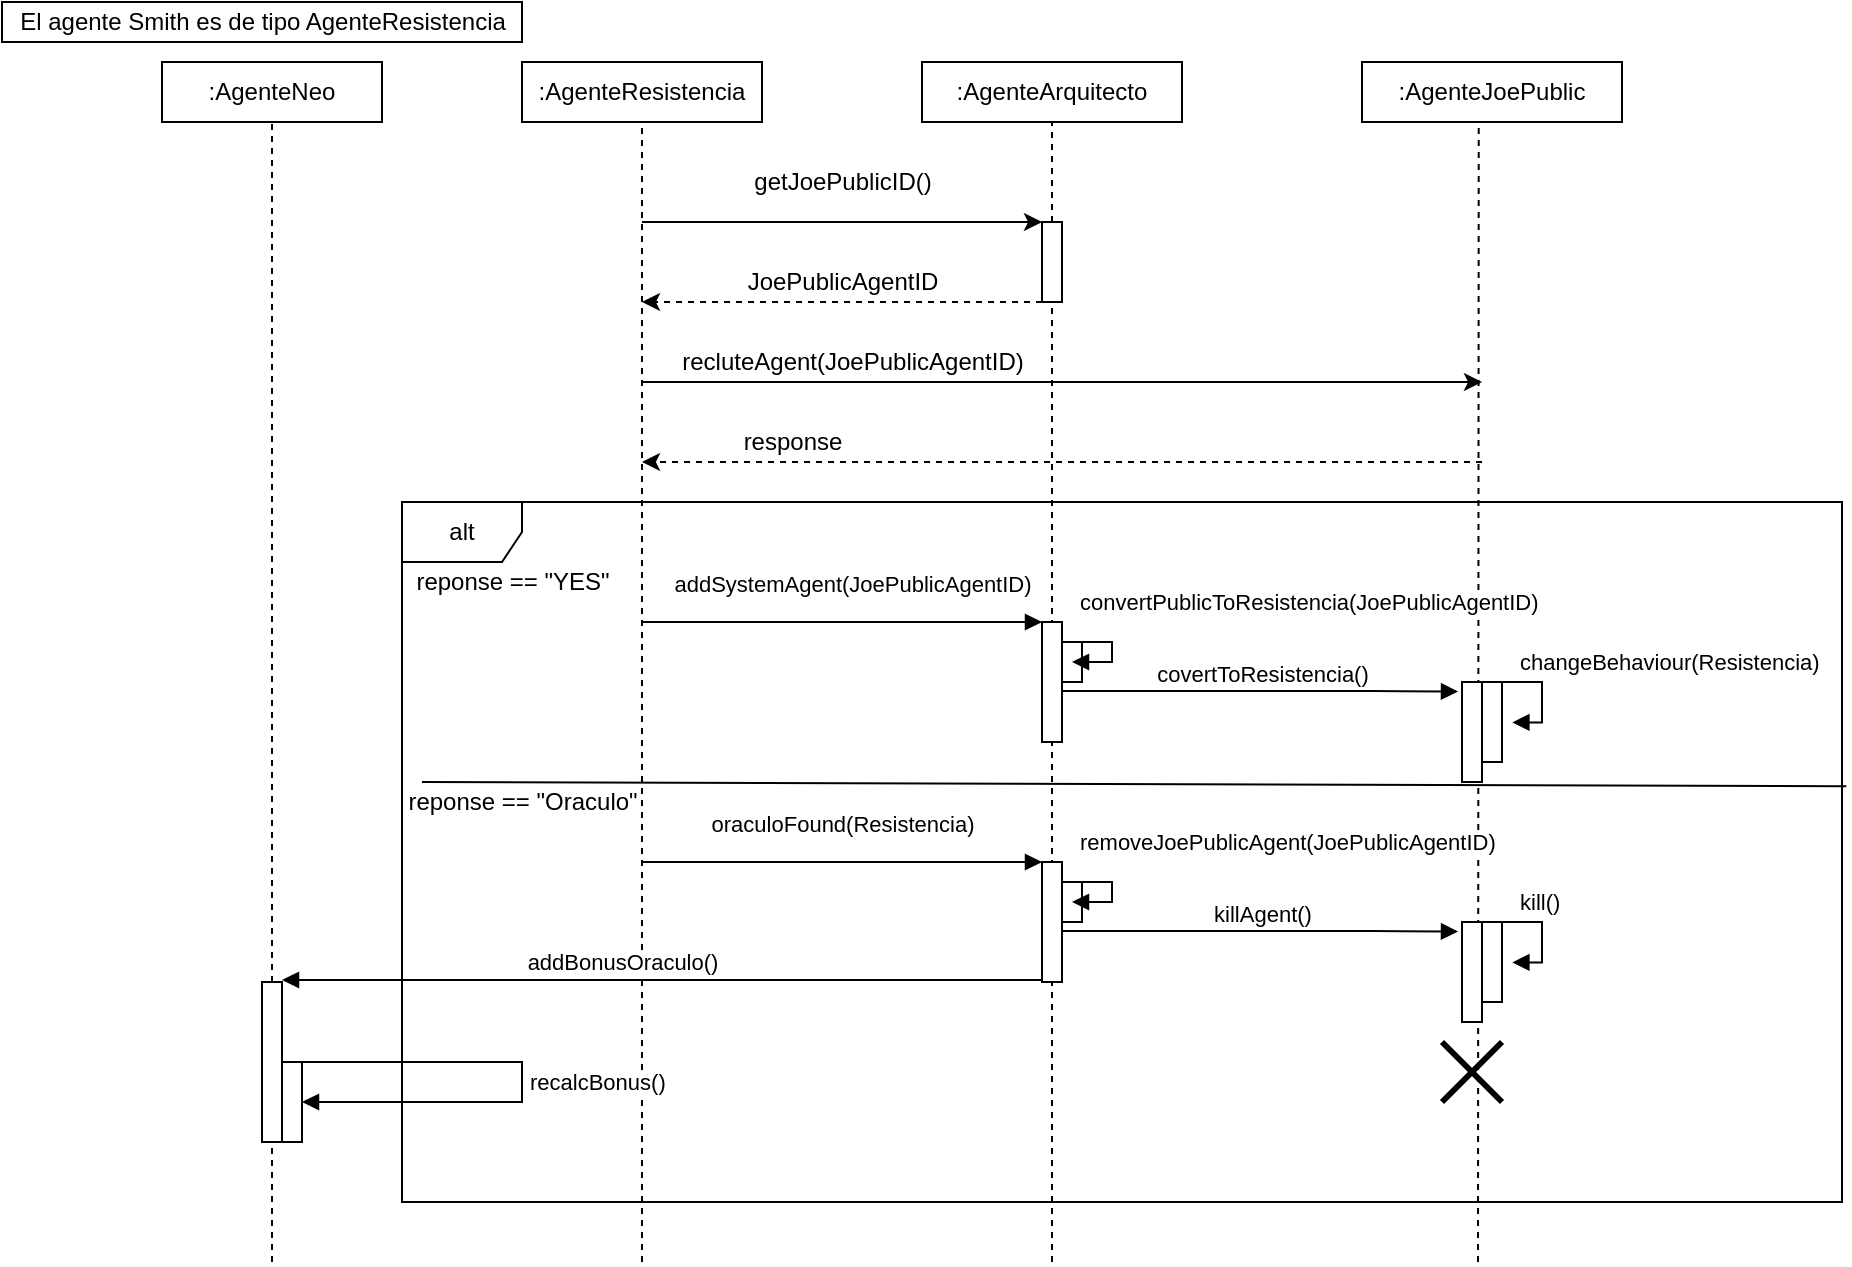 <mxfile version="13.9.7" type="device"><diagram id="IBgfUpiYBJGpcYCe4CFy" name="Page-1"><mxGraphModel dx="1865" dy="491" grid="1" gridSize="10" guides="1" tooltips="1" connect="1" arrows="1" fold="1" page="1" pageScale="1" pageWidth="827" pageHeight="1169" math="0" shadow="0"><root><mxCell id="0"/><mxCell id="1" parent="0"/><mxCell id="OIAGBFb6oSbL83mlXiJq-1" value=":AgenteNeo" style="rounded=0;whiteSpace=wrap;html=1;" vertex="1" parent="1"><mxGeometry x="50" y="40" width="110" height="30" as="geometry"/></mxCell><mxCell id="OIAGBFb6oSbL83mlXiJq-2" value=":AgenteArquitecto" style="rounded=0;whiteSpace=wrap;html=1;" vertex="1" parent="1"><mxGeometry x="430" y="40" width="130" height="30" as="geometry"/></mxCell><mxCell id="OIAGBFb6oSbL83mlXiJq-3" value=":AgenteJoePublic" style="rounded=0;whiteSpace=wrap;html=1;" vertex="1" parent="1"><mxGeometry x="650" y="40" width="130" height="30" as="geometry"/></mxCell><mxCell id="OIAGBFb6oSbL83mlXiJq-5" value="" style="endArrow=none;dashed=1;html=1;entryX=0.5;entryY=1;entryDx=0;entryDy=0;" edge="1" parent="1" source="OIAGBFb6oSbL83mlXiJq-67" target="OIAGBFb6oSbL83mlXiJq-1"><mxGeometry width="50" height="50" relative="1" as="geometry"><mxPoint x="105" y="830" as="sourcePoint"/><mxPoint x="440" y="260" as="targetPoint"/></mxGeometry></mxCell><mxCell id="OIAGBFb6oSbL83mlXiJq-6" value=":AgenteResistencia" style="whiteSpace=wrap;html=1;" vertex="1" parent="1"><mxGeometry x="230" y="40" width="120" height="30" as="geometry"/></mxCell><mxCell id="OIAGBFb6oSbL83mlXiJq-7" value="" style="endArrow=none;dashed=1;html=1;entryX=0.5;entryY=1;entryDx=0;entryDy=0;" edge="1" parent="1" target="OIAGBFb6oSbL83mlXiJq-6"><mxGeometry width="50" height="50" relative="1" as="geometry"><mxPoint x="290" y="640" as="sourcePoint"/><mxPoint x="440" y="260" as="targetPoint"/></mxGeometry></mxCell><mxCell id="OIAGBFb6oSbL83mlXiJq-8" value="" style="endArrow=none;dashed=1;html=1;entryX=0.5;entryY=1;entryDx=0;entryDy=0;" edge="1" parent="1" source="OIAGBFb6oSbL83mlXiJq-15" target="OIAGBFb6oSbL83mlXiJq-2"><mxGeometry width="50" height="50" relative="1" as="geometry"><mxPoint x="500" y="500" as="sourcePoint"/><mxPoint x="440" y="260" as="targetPoint"/></mxGeometry></mxCell><mxCell id="OIAGBFb6oSbL83mlXiJq-9" value="" style="endArrow=none;dashed=1;html=1;entryX=0.449;entryY=1.06;entryDx=0;entryDy=0;entryPerimeter=0;" edge="1" parent="1" target="OIAGBFb6oSbL83mlXiJq-3"><mxGeometry width="50" height="50" relative="1" as="geometry"><mxPoint x="708" y="640" as="sourcePoint"/><mxPoint x="440" y="260" as="targetPoint"/></mxGeometry></mxCell><mxCell id="OIAGBFb6oSbL83mlXiJq-10" value="" style="endArrow=classic;html=1;" edge="1" parent="1"><mxGeometry width="50" height="50" relative="1" as="geometry"><mxPoint x="290" y="120" as="sourcePoint"/><mxPoint x="490" y="120" as="targetPoint"/></mxGeometry></mxCell><mxCell id="OIAGBFb6oSbL83mlXiJq-11" value="getJoePublicID()" style="text;html=1;align=center;verticalAlign=middle;resizable=0;points=[];autosize=1;" vertex="1" parent="1"><mxGeometry x="340" y="90" width="100" height="20" as="geometry"/></mxCell><mxCell id="OIAGBFb6oSbL83mlXiJq-13" value="" style="endArrow=classic;html=1;dashed=1;" edge="1" parent="1"><mxGeometry width="50" height="50" relative="1" as="geometry"><mxPoint x="490" y="160" as="sourcePoint"/><mxPoint x="290" y="160" as="targetPoint"/></mxGeometry></mxCell><mxCell id="OIAGBFb6oSbL83mlXiJq-15" value="" style="rounded=0;whiteSpace=wrap;html=1;" vertex="1" parent="1"><mxGeometry x="490" y="120" width="10" height="40" as="geometry"/></mxCell><mxCell id="OIAGBFb6oSbL83mlXiJq-17" value="" style="endArrow=none;dashed=1;html=1;entryX=0.5;entryY=1;entryDx=0;entryDy=0;" edge="1" parent="1" target="OIAGBFb6oSbL83mlXiJq-15"><mxGeometry width="50" height="50" relative="1" as="geometry"><mxPoint x="495" y="640" as="sourcePoint"/><mxPoint x="495" y="70" as="targetPoint"/></mxGeometry></mxCell><mxCell id="OIAGBFb6oSbL83mlXiJq-19" value="JoePublicAgentID" style="text;html=1;align=center;verticalAlign=middle;resizable=0;points=[];autosize=1;" vertex="1" parent="1"><mxGeometry x="335" y="140" width="110" height="20" as="geometry"/></mxCell><mxCell id="OIAGBFb6oSbL83mlXiJq-20" value="" style="endArrow=classic;html=1;" edge="1" parent="1"><mxGeometry width="50" height="50" relative="1" as="geometry"><mxPoint x="290" y="200" as="sourcePoint"/><mxPoint x="710" y="200" as="targetPoint"/></mxGeometry></mxCell><mxCell id="OIAGBFb6oSbL83mlXiJq-22" value="recluteAgent(JoePublicAgentID)" style="text;html=1;align=center;verticalAlign=middle;resizable=0;points=[];autosize=1;" vertex="1" parent="1"><mxGeometry x="300" y="180" width="190" height="20" as="geometry"/></mxCell><mxCell id="OIAGBFb6oSbL83mlXiJq-23" value="" style="endArrow=classic;html=1;dashed=1;" edge="1" parent="1"><mxGeometry width="50" height="50" relative="1" as="geometry"><mxPoint x="710" y="240" as="sourcePoint"/><mxPoint x="290" y="240" as="targetPoint"/></mxGeometry></mxCell><mxCell id="OIAGBFb6oSbL83mlXiJq-24" value="response" style="text;html=1;align=center;verticalAlign=middle;resizable=0;points=[];autosize=1;" vertex="1" parent="1"><mxGeometry x="330" y="220" width="70" height="20" as="geometry"/></mxCell><mxCell id="OIAGBFb6oSbL83mlXiJq-27" value="alt" style="shape=umlFrame;whiteSpace=wrap;html=1;" vertex="1" parent="1"><mxGeometry x="170" y="260" width="720" height="350" as="geometry"/></mxCell><mxCell id="OIAGBFb6oSbL83mlXiJq-28" value="reponse == &quot;YES&quot;" style="text;html=1;align=center;verticalAlign=middle;resizable=0;points=[];autosize=1;" vertex="1" parent="1"><mxGeometry x="170" y="290" width="110" height="20" as="geometry"/></mxCell><mxCell id="OIAGBFb6oSbL83mlXiJq-31" value="" style="html=1;points=[];perimeter=orthogonalPerimeter;" vertex="1" parent="1"><mxGeometry x="490" y="320" width="10" height="60" as="geometry"/></mxCell><mxCell id="OIAGBFb6oSbL83mlXiJq-32" value="addSystemAgent(JoePublicAgentID)" style="html=1;verticalAlign=bottom;endArrow=block;entryX=0;entryY=0;" edge="1" target="OIAGBFb6oSbL83mlXiJq-31" parent="1"><mxGeometry x="0.048" y="10" relative="1" as="geometry"><mxPoint x="290" y="320" as="sourcePoint"/><mxPoint as="offset"/></mxGeometry></mxCell><mxCell id="OIAGBFb6oSbL83mlXiJq-34" value="" style="html=1;points=[];perimeter=orthogonalPerimeter;" vertex="1" parent="1"><mxGeometry x="700" y="350" width="10" height="50" as="geometry"/></mxCell><mxCell id="OIAGBFb6oSbL83mlXiJq-36" value="covertToResistencia()" style="html=1;verticalAlign=bottom;startArrow=none;endArrow=block;startSize=8;startFill=0;" edge="1" parent="1"><mxGeometry x="0.01" relative="1" as="geometry"><mxPoint x="500" y="354.5" as="sourcePoint"/><mxPoint x="698" y="354.8" as="targetPoint"/><Array as="points"><mxPoint x="510" y="354.5"/><mxPoint x="530" y="354.5"/><mxPoint x="640" y="354.5"/><mxPoint x="660" y="354.5"/></Array><mxPoint as="offset"/></mxGeometry></mxCell><mxCell id="OIAGBFb6oSbL83mlXiJq-37" value="" style="html=1;points=[];perimeter=orthogonalPerimeter;" vertex="1" parent="1"><mxGeometry x="710" y="350" width="10" height="40" as="geometry"/></mxCell><mxCell id="OIAGBFb6oSbL83mlXiJq-38" value="changeBehaviour(Resistencia)" style="edgeStyle=orthogonalEdgeStyle;html=1;align=left;spacingLeft=2;endArrow=block;rounded=0;entryX=1.52;entryY=0.505;entryDx=0;entryDy=0;entryPerimeter=0;" edge="1" target="OIAGBFb6oSbL83mlXiJq-37" parent="1"><mxGeometry x="-0.66" y="10" relative="1" as="geometry"><mxPoint x="715" y="350" as="sourcePoint"/><Array as="points"><mxPoint x="715" y="350"/><mxPoint x="740" y="350"/><mxPoint x="740" y="370"/></Array><mxPoint as="offset"/></mxGeometry></mxCell><mxCell id="OIAGBFb6oSbL83mlXiJq-39" value="" style="endArrow=none;html=1;entryX=1.003;entryY=0.406;entryDx=0;entryDy=0;entryPerimeter=0;" edge="1" parent="1" target="OIAGBFb6oSbL83mlXiJq-27"><mxGeometry width="50" height="50" relative="1" as="geometry"><mxPoint x="180" y="400" as="sourcePoint"/><mxPoint x="410" y="360" as="targetPoint"/></mxGeometry></mxCell><mxCell id="OIAGBFb6oSbL83mlXiJq-40" value="reponse == &quot;Oraculo&quot;" style="text;html=1;align=center;verticalAlign=middle;resizable=0;points=[];autosize=1;" vertex="1" parent="1"><mxGeometry x="165" y="400" width="130" height="20" as="geometry"/></mxCell><mxCell id="OIAGBFb6oSbL83mlXiJq-41" value="oraculoFound(Resistencia)" style="html=1;verticalAlign=bottom;endArrow=block;entryX=0;entryY=0;" edge="1" parent="1"><mxGeometry y="10" relative="1" as="geometry"><mxPoint x="290" y="440" as="sourcePoint"/><mxPoint x="490" y="440" as="targetPoint"/><mxPoint as="offset"/></mxGeometry></mxCell><mxCell id="OIAGBFb6oSbL83mlXiJq-42" value="" style="html=1;points=[];perimeter=orthogonalPerimeter;" vertex="1" parent="1"><mxGeometry x="500" y="330" width="10" height="20" as="geometry"/></mxCell><mxCell id="OIAGBFb6oSbL83mlXiJq-43" value="convertPublicToResistencia(JoePublicAgentID)" style="edgeStyle=orthogonalEdgeStyle;html=1;align=left;spacingLeft=2;endArrow=block;rounded=0;entryX=1;entryY=0;" edge="1" parent="1"><mxGeometry x="-0.818" y="20" relative="1" as="geometry"><mxPoint x="500" y="330" as="sourcePoint"/><Array as="points"><mxPoint x="525" y="330"/></Array><mxPoint x="505" y="340" as="targetPoint"/><mxPoint as="offset"/></mxGeometry></mxCell><mxCell id="OIAGBFb6oSbL83mlXiJq-51" value="" style="html=1;points=[];perimeter=orthogonalPerimeter;" vertex="1" parent="1"><mxGeometry x="490" y="440" width="10" height="60" as="geometry"/></mxCell><mxCell id="OIAGBFb6oSbL83mlXiJq-52" value="" style="html=1;points=[];perimeter=orthogonalPerimeter;" vertex="1" parent="1"><mxGeometry x="700" y="470" width="10" height="50" as="geometry"/></mxCell><mxCell id="OIAGBFb6oSbL83mlXiJq-53" value="killAgent()" style="html=1;verticalAlign=bottom;startArrow=none;endArrow=block;startSize=8;startFill=0;" edge="1" parent="1"><mxGeometry x="0.01" relative="1" as="geometry"><mxPoint x="500" y="474.5" as="sourcePoint"/><mxPoint x="698" y="474.8" as="targetPoint"/><Array as="points"><mxPoint x="510" y="474.5"/><mxPoint x="530" y="474.5"/><mxPoint x="640" y="474.5"/><mxPoint x="660" y="474.5"/></Array><mxPoint as="offset"/></mxGeometry></mxCell><mxCell id="OIAGBFb6oSbL83mlXiJq-54" value="" style="html=1;points=[];perimeter=orthogonalPerimeter;" vertex="1" parent="1"><mxGeometry x="710" y="470" width="10" height="40" as="geometry"/></mxCell><mxCell id="OIAGBFb6oSbL83mlXiJq-55" value="kill()" style="edgeStyle=orthogonalEdgeStyle;html=1;align=left;spacingLeft=2;endArrow=block;rounded=0;entryX=1.52;entryY=0.505;entryDx=0;entryDy=0;entryPerimeter=0;" edge="1" parent="1" target="OIAGBFb6oSbL83mlXiJq-54"><mxGeometry x="-0.66" y="10" relative="1" as="geometry"><mxPoint x="715" y="470" as="sourcePoint"/><Array as="points"><mxPoint x="715" y="470"/><mxPoint x="740" y="470"/><mxPoint x="740" y="490"/></Array><mxPoint as="offset"/></mxGeometry></mxCell><mxCell id="OIAGBFb6oSbL83mlXiJq-56" value="" style="html=1;points=[];perimeter=orthogonalPerimeter;" vertex="1" parent="1"><mxGeometry x="500" y="450" width="10" height="20" as="geometry"/></mxCell><mxCell id="OIAGBFb6oSbL83mlXiJq-57" value="removeJoePublicAgent(JoePublicAgentID)" style="edgeStyle=orthogonalEdgeStyle;html=1;align=left;spacingLeft=2;endArrow=block;rounded=0;entryX=1;entryY=0;" edge="1" parent="1"><mxGeometry x="-0.818" y="20" relative="1" as="geometry"><mxPoint x="500" y="450" as="sourcePoint"/><Array as="points"><mxPoint x="525" y="450"/></Array><mxPoint x="505" y="460" as="targetPoint"/><mxPoint as="offset"/></mxGeometry></mxCell><mxCell id="OIAGBFb6oSbL83mlXiJq-58" value="" style="shape=umlDestroy;whiteSpace=wrap;html=1;strokeWidth=3;" vertex="1" parent="1"><mxGeometry x="690" y="530" width="30" height="30" as="geometry"/></mxCell><mxCell id="OIAGBFb6oSbL83mlXiJq-61" value="El agente Smith es de tipo AgenteResistencia" style="text;html=1;align=center;verticalAlign=middle;resizable=0;points=[];autosize=1;strokeColor=#000000;" vertex="1" parent="1"><mxGeometry x="-30" y="10" width="260" height="20" as="geometry"/></mxCell><mxCell id="OIAGBFb6oSbL83mlXiJq-68" value="addBonusOraculo()" style="html=1;verticalAlign=bottom;endArrow=block;entryX=1;entryY=0;" edge="1" parent="1"><mxGeometry x="0.105" relative="1" as="geometry"><mxPoint x="490" y="499" as="sourcePoint"/><mxPoint x="110" y="499" as="targetPoint"/><Array as="points"><mxPoint x="410" y="499"/></Array><mxPoint as="offset"/></mxGeometry></mxCell><mxCell id="OIAGBFb6oSbL83mlXiJq-67" value="" style="html=1;points=[];perimeter=orthogonalPerimeter;strokeColor=#000000;" vertex="1" parent="1"><mxGeometry x="100" y="500" width="10" height="80" as="geometry"/></mxCell><mxCell id="OIAGBFb6oSbL83mlXiJq-70" value="" style="endArrow=none;dashed=1;html=1;entryX=0.5;entryY=1;entryDx=0;entryDy=0;" edge="1" parent="1" target="OIAGBFb6oSbL83mlXiJq-67"><mxGeometry width="50" height="50" relative="1" as="geometry"><mxPoint x="105" y="640" as="sourcePoint"/><mxPoint x="105" y="70" as="targetPoint"/></mxGeometry></mxCell><mxCell id="OIAGBFb6oSbL83mlXiJq-71" value="" style="html=1;points=[];perimeter=orthogonalPerimeter;strokeColor=#000000;" vertex="1" parent="1"><mxGeometry x="110" y="540" width="10" height="40" as="geometry"/></mxCell><mxCell id="OIAGBFb6oSbL83mlXiJq-72" value="recalcBonus()" style="edgeStyle=orthogonalEdgeStyle;html=1;align=left;spacingLeft=2;endArrow=block;rounded=0;" edge="1" parent="1"><mxGeometry relative="1" as="geometry"><mxPoint x="120" y="540" as="sourcePoint"/><Array as="points"><mxPoint x="230" y="540"/><mxPoint x="230" y="560"/><mxPoint x="120" y="560"/></Array><mxPoint x="120" y="560" as="targetPoint"/></mxGeometry></mxCell></root></mxGraphModel></diagram></mxfile>